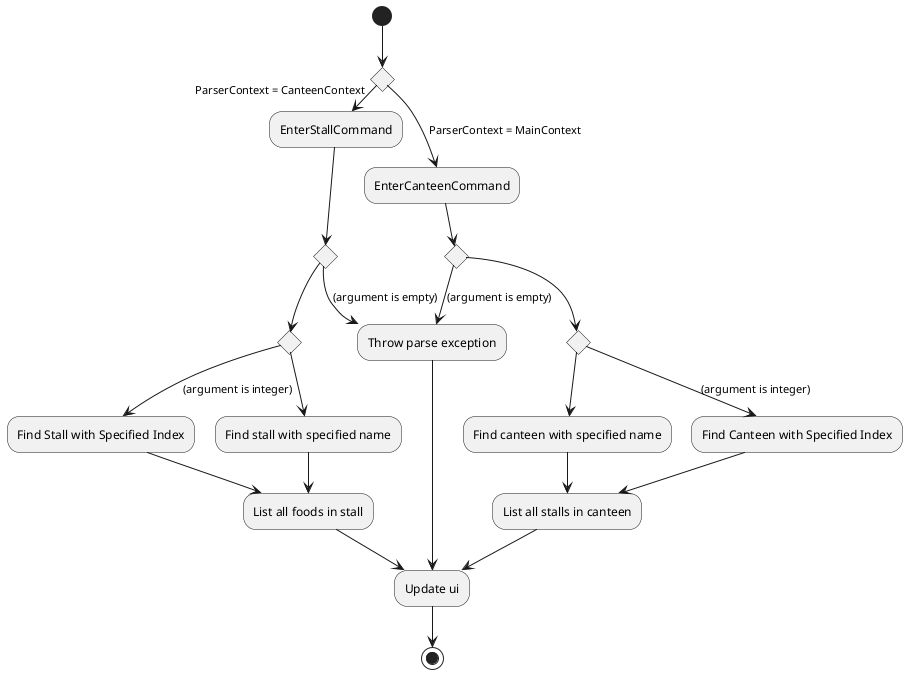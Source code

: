 @startuml

(*) --> if "" then

  -->[ParserContext = MainContext] "EnterCanteenCommand"

  if "" then
    --> [(argument is empty)] "Throw parse exception"
  else
	if "" then
	  --> [(argument is integer)] "Find Canteen with Specified Index"
      --> "List all stalls in canteen"
      --> "Update ui"
	else
	  --> "Find canteen with specified name"
	  --> "List all stalls in canteen"
	endif
  endif

else

  ->[ParserContext = CanteenContext] "EnterStallCommand"

  if "" then
    --> [(argument is empty)] "Throw parse exception"
    --> "Update ui"
  else
  	if "" then
  	  --> [(argument is integer)]"Find Stall with Specified Index"
      --> "List all foods in stall"
      --> "Update ui"
      --> (*)
  	else
  	  --> "Find stall with specified name"
  	  --> "List all foods in stall"
  	endif

  endif

endif


@enduml